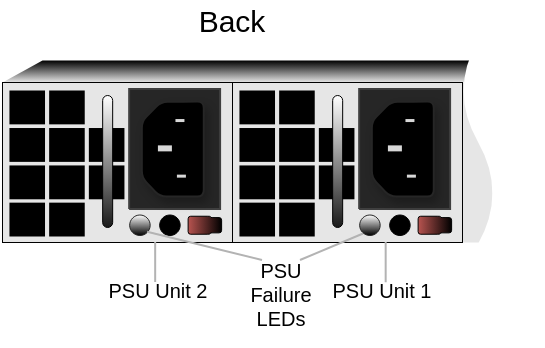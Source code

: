 <mxfile version="14.9.4" type="device"><diagram id="KMcxD_Hfu1oPM4u3RyKm" name="Page-1"><mxGraphModel dx="618" dy="368" grid="1" gridSize="10" guides="1" tooltips="1" connect="1" arrows="1" fold="1" page="1" pageScale="1" pageWidth="850" pageHeight="1100" math="0" shadow="0"><root><mxCell id="0"/><mxCell id="1" parent="0"/><mxCell id="4VwqD9fQMVnzG3LPeEwB-143" value="" style="rounded=0;whiteSpace=wrap;html=1;strokeWidth=0.5;strokeColor=none;fillColor=#E6E6E6;" parent="1" vertex="1"><mxGeometry x="10" y="51" width="245" height="80" as="geometry"/></mxCell><mxCell id="4VwqD9fQMVnzG3LPeEwB-151" value="" style="shape=trapezoid;perimeter=trapezoidPerimeter;whiteSpace=wrap;html=1;fixedSize=1;shadow=0;strokeWidth=0.25;strokeColor=none;fillColor=#000000;gradientColor=#E6E6E6;" parent="1" vertex="1"><mxGeometry x="10" y="40" width="255" height="11" as="geometry"/></mxCell><mxCell id="4VwqD9fQMVnzG3LPeEwB-697" style="vsdxID=189;shape=stencil(nZLdDoIwDIWfprekdMkI14gv4BMsbrpFZGTg79M7qBqDgQTuunO+rst6QBStVY0BwrYL/mRuTncWxAaIXG1NcF2sQJQgioMP5hj8pdZ8blQkCQfFaO5Je5pQhf3OPc1bSyhjmfvO/trPu7Mr5dd+sJIlMh+ELfOVq2d5nIZxHZjiDPr/gIV4TolIpxs+t63El/7emI/FsFheuasqzsWvPw5ClDhEonwB);labelBackgroundColor=none;rounded=1;html=1;whiteSpace=wrap;aspect=fixed;fillColor=#B85450;strokeWidth=0.5;gradientColor=#000000;gradientDirection=east;" parent="1" vertex="1"><mxGeometry x="102.81" y="117.87" width="16.75" height="9" as="geometry"/></mxCell><mxCell id="4VwqD9fQMVnzG3LPeEwB-698" style="vsdxID=190;fillColor=#ffffff;gradientColor=#000000;shape=stencil(vVHLDsIgEPwajiQI6RfU+h8bu22JCGRB2/69kG1iazx58DazM/vIjjBtmiCi0CplCjecbZ8nYc5Ca+snJJsLEqYTph0C4Ujh4XvmEaqzont41gkL96naodXKrGF6YSfQtUi0OXXDVlqPfJNP6usotUhYbJIUMmQb/GGrAxpRljVycDBuc1hKM2LclX8/7H9nFfB+82Cd45T2+mcspcSRmu4F);strokeColor=#262626;labelBackgroundColor=none;rounded=0;html=1;whiteSpace=wrap;strokeWidth=0.5;" parent="1" vertex="1"><mxGeometry x="73.583" y="117.248" width="10.253" height="10.253" as="geometry"/></mxCell><mxCell id="4VwqD9fQMVnzG3LPeEwB-729" value="" style="group;aspect=fixed;" parent="1" vertex="1" connectable="0"><mxGeometry x="73.583" y="54.5" width="45.46" height="60" as="geometry"/></mxCell><mxCell id="4VwqD9fQMVnzG3LPeEwB-690" style="vsdxID=182;rotation=0;fillColor=#262626;gradientColor=none;shape=stencil(nZBLDoAgDERP0z3SIyjew0SURgSD+Lu9kMZoXLhwN9O+tukAlrNpJg1SzDH4QW/URgNYgZTkjA4UkwJUgGXng+6DX1zLfmoymdXo17xh5zmRJ6Q42BWCfc2oJfdAr+Yv+AP9Cb7OJ3H/2JG1HNGz/84klThPVCc=);strokeColor=#3f3f3f;shadow=0;labelBackgroundColor=none;rounded=0;html=1;whiteSpace=wrap;" parent="4VwqD9fQMVnzG3LPeEwB-729" vertex="1"><mxGeometry width="45.46" height="60.0" as="geometry"/></mxCell><mxCell id="4VwqD9fQMVnzG3LPeEwB-691" style="vsdxID=183;rotation=0;fillColor=none;gradientColor=none;strokeColor=none;shadow=1;labelBackgroundColor=none;rounded=0;html=1;whiteSpace=wrap;" parent="4VwqD9fQMVnzG3LPeEwB-729" vertex="1"><mxGeometry x="6.334" y="6.247" width="30.973" height="47.5" as="geometry"/></mxCell><mxCell id="4VwqD9fQMVnzG3LPeEwB-692" style="vsdxID=184;rotation=0;fillColor=#000000;gradientColor=none;shape=stencil(jZHdDsIgDIWfhlvStf6M6zlfwCcgDh0Rx8Lw9+llqybOqNldz+lXoBxBRVfr1giELgZ/MBdbxVrQSiDapjbBxlQJKgUVOx/MPvhTU7FudSIRBsdUPJP1NIIO2429G/ZIEiD7PHj05/7C63MEgJs31qzWjDrb/EFf+iuMuVTz6fj45BxktpwKI8iF+g0TSIXjFeWMpm85enQqhn/nRKxzHNt7/zOnZHHGVD4A);strokeColor=#262626;shadow=1;labelBackgroundColor=#ffffff;rounded=1;html=1;whiteSpace=wrap;" parent="4VwqD9fQMVnzG3LPeEwB-691" vertex="1"><mxGeometry width="30.973" height="47.5" as="geometry"/></mxCell><mxCell id="4VwqD9fQMVnzG3LPeEwB-693" style="vsdxID=185;rotation=0;fillColor=#d8d8d8;gradientColor=none;shape=stencil(nZBLDoAgDERP0z3SIyjew0SURgSD+Lu9kMZoXLhwN9O+tukAlrNpJg1SzDH4QW/URgNYgZTkjA4UkwJUgGXng+6DX1zLfmoymdXo17xh5zmRJ6Q42BWCfc2oJfdAr+Yv+AP9Cb7OJ3H/2JG1HNGz/84klThPVCc=);strokeColor=none;shadow=1;labelBackgroundColor=none;rounded=0;html=1;whiteSpace=wrap;" parent="4VwqD9fQMVnzG3LPeEwB-691" vertex="1"><mxGeometry x="8.039" y="21.944" width="6.994" height="3.0" as="geometry"/></mxCell><mxCell id="4VwqD9fQMVnzG3LPeEwB-694" style="vsdxID=186;rotation=0;fillColor=#d8d8d8;gradientColor=none;shape=stencil(nZBLDoAgDERP0z3SIyjew0SURgSD+Lu9kMZoXLhwN9O+tukAlrNpJg1SzDH4QW/URgNYgZTkjA4UkwJUgGXng+6DX1zLfmoymdXo17xh5zmRJ6Q42BWCfc2oJfdAr+Yv+AP9Cb7OJ3H/2JG1HNGz/84klThPVCc=);strokeColor=none;shadow=1;labelBackgroundColor=none;rounded=0;html=1;whiteSpace=wrap;" parent="4VwqD9fQMVnzG3LPeEwB-691" vertex="1"><mxGeometry x="16.809" y="8.778" width="4.496" height="1.5" as="geometry"/></mxCell><mxCell id="4VwqD9fQMVnzG3LPeEwB-695" style="vsdxID=187;rotation=0;fillColor=#d8d8d8;gradientColor=none;shape=stencil(nZBLDoAgDERP0z3SIyjew0SURgSD+Lu9kMZoXLhwN9O+tukAlrNpJg1SzDH4QW/URgNYgZTkjA4UkwJUgGXng+6DX1zLfmoymdXo17xh5zmRJ6Q42BWCfc2oJfdAr+Yv+AP9Cb7OJ3H/2JG1HNGz/84klThPVCc=);strokeColor=none;shadow=1;labelBackgroundColor=none;rounded=0;html=1;whiteSpace=wrap;" parent="4VwqD9fQMVnzG3LPeEwB-691" vertex="1"><mxGeometry x="17.54" y="36.574" width="4.496" height="1.5" as="geometry"/></mxCell><mxCell id="4VwqD9fQMVnzG3LPeEwB-730" style="vsdxID=190;shape=stencil(vVHLDsIgEPwajiQI6RfU+h8bu22JCGRB2/69kG1iazx58DazM/vIjjBtmiCi0CplCjecbZ8nYc5Ca+snJJsLEqYTph0C4Ujh4XvmEaqzont41gkL96naodXKrGF6YSfQtUi0OXXDVlqPfJNP6usotUhYbJIUMmQb/GGrAxpRljVycDBuc1hKM2LclX8/7H9nFfB+82Cd45T2+mcspcSRmu4F);labelBackgroundColor=none;rounded=0;html=1;whiteSpace=wrap;strokeWidth=0.5;fillColor=#000000;" parent="1" vertex="1"><mxGeometry x="88.583" y="117.248" width="10.253" height="10.253" as="geometry"/></mxCell><mxCell id="4VwqD9fQMVnzG3LPeEwB-742" value="" style="group;aspect=fixed;" parent="1" vertex="1" connectable="0"><mxGeometry x="13.47" y="55.003" width="57.5" height="73" as="geometry"/></mxCell><mxCell id="4VwqD9fQMVnzG3LPeEwB-721" value="" style="rounded=0;whiteSpace=wrap;html=1;strokeWidth=0.5;fillColor=#000000;strokeColor=none;" parent="4VwqD9fQMVnzG3LPeEwB-742" vertex="1"><mxGeometry y="18.758" width="17.79" height="16.927" as="geometry"/></mxCell><mxCell id="4VwqD9fQMVnzG3LPeEwB-722" value="" style="rounded=0;whiteSpace=wrap;html=1;strokeWidth=0.5;fillColor=#000000;strokeColor=none;" parent="4VwqD9fQMVnzG3LPeEwB-742" vertex="1"><mxGeometry x="19.857" y="18.758" width="17.79" height="16.927" as="geometry"/></mxCell><mxCell id="4VwqD9fQMVnzG3LPeEwB-734" value="" style="rounded=0;whiteSpace=wrap;html=1;strokeWidth=0.5;fillColor=#000000;strokeColor=none;" parent="4VwqD9fQMVnzG3LPeEwB-742" vertex="1"><mxGeometry x="39.71" y="18.758" width="17.79" height="16.927" as="geometry"/></mxCell><mxCell id="4VwqD9fQMVnzG3LPeEwB-735" value="" style="rounded=0;whiteSpace=wrap;html=1;strokeWidth=0.5;fillColor=#000000;strokeColor=none;" parent="4VwqD9fQMVnzG3LPeEwB-742" vertex="1"><mxGeometry y="37.469" width="17.79" height="16.927" as="geometry"/></mxCell><mxCell id="4VwqD9fQMVnzG3LPeEwB-736" value="" style="rounded=0;whiteSpace=wrap;html=1;strokeWidth=0.5;fillColor=#000000;strokeColor=none;" parent="4VwqD9fQMVnzG3LPeEwB-742" vertex="1"><mxGeometry x="19.857" y="37.469" width="17.79" height="16.927" as="geometry"/></mxCell><mxCell id="4VwqD9fQMVnzG3LPeEwB-737" value="" style="rounded=0;whiteSpace=wrap;html=1;strokeWidth=0.5;fillColor=#000000;strokeColor=none;" parent="4VwqD9fQMVnzG3LPeEwB-742" vertex="1"><mxGeometry x="39.71" y="37.469" width="17.79" height="16.927" as="geometry"/></mxCell><mxCell id="4VwqD9fQMVnzG3LPeEwB-738" value="" style="rounded=0;whiteSpace=wrap;html=1;strokeWidth=0.5;fillColor=#000000;strokeColor=none;" parent="4VwqD9fQMVnzG3LPeEwB-742" vertex="1"><mxGeometry width="17.79" height="16.927" as="geometry"/></mxCell><mxCell id="4VwqD9fQMVnzG3LPeEwB-739" value="" style="rounded=0;whiteSpace=wrap;html=1;strokeWidth=0.5;fillColor=#000000;strokeColor=none;" parent="4VwqD9fQMVnzG3LPeEwB-742" vertex="1"><mxGeometry x="19.857" width="17.79" height="16.927" as="geometry"/></mxCell><mxCell id="4VwqD9fQMVnzG3LPeEwB-740" value="" style="rounded=0;whiteSpace=wrap;html=1;strokeWidth=0.5;fillColor=#000000;strokeColor=none;" parent="4VwqD9fQMVnzG3LPeEwB-742" vertex="1"><mxGeometry y="56.073" width="17.79" height="16.927" as="geometry"/></mxCell><mxCell id="4VwqD9fQMVnzG3LPeEwB-741" value="" style="rounded=0;whiteSpace=wrap;html=1;strokeWidth=0.5;fillColor=#000000;strokeColor=none;" parent="4VwqD9fQMVnzG3LPeEwB-742" vertex="1"><mxGeometry x="19.857" y="56.073" width="17.79" height="16.927" as="geometry"/></mxCell><mxCell id="4VwqD9fQMVnzG3LPeEwB-718" value="" style="rounded=1;whiteSpace=wrap;html=1;shadow=0;strokeColor=#000000;strokeWidth=0.5;rotation=90;gradientColor=#ffffff;gradientDirection=west;fillColor=#1A1A1A;arcSize=50;" parent="1" vertex="1"><mxGeometry x="29.58" y="88" width="66" height="5" as="geometry"/></mxCell><mxCell id="4VwqD9fQMVnzG3LPeEwB-743" value="" style="rounded=0;whiteSpace=wrap;html=1;strokeWidth=0.5;gradientColor=#000000;fillColor=none;" parent="1" vertex="1"><mxGeometry x="125" y="51" width="115" height="80" as="geometry"/></mxCell><mxCell id="4VwqD9fQMVnzG3LPeEwB-744" style="vsdxID=189;shape=stencil(nZLdDoIwDIWfprekdMkI14gv4BMsbrpFZGTg79M7qBqDgQTuunO+rst6QBStVY0BwrYL/mRuTncWxAaIXG1NcF2sQJQgioMP5hj8pdZ8blQkCQfFaO5Je5pQhf3OPc1bSyhjmfvO/trPu7Mr5dd+sJIlMh+ELfOVq2d5nIZxHZjiDPr/gIV4TolIpxs+t63El/7emI/FsFheuasqzsWvPw5ClDhEonwB);labelBackgroundColor=none;rounded=1;html=1;whiteSpace=wrap;aspect=fixed;fillColor=#B85450;strokeWidth=0.5;gradientColor=#000000;gradientDirection=east;" parent="1" vertex="1"><mxGeometry x="217.81" y="117.87" width="16.75" height="9" as="geometry"/></mxCell><mxCell id="4VwqD9fQMVnzG3LPeEwB-745" style="vsdxID=190;fillColor=#ffffff;gradientColor=#000000;shape=stencil(vVHLDsIgEPwajiQI6RfU+h8bu22JCGRB2/69kG1iazx58DazM/vIjjBtmiCi0CplCjecbZ8nYc5Ca+snJJsLEqYTph0C4Ujh4XvmEaqzont41gkL96naodXKrGF6YSfQtUi0OXXDVlqPfJNP6usotUhYbJIUMmQb/GGrAxpRljVycDBuc1hKM2LclX8/7H9nFfB+82Cd45T2+mcspcSRmu4F);strokeColor=#262626;labelBackgroundColor=none;rounded=0;html=1;whiteSpace=wrap;strokeWidth=0.5;" parent="1" vertex="1"><mxGeometry x="188.583" y="117.248" width="10.253" height="10.253" as="geometry"/></mxCell><mxCell id="4VwqD9fQMVnzG3LPeEwB-746" value="" style="group;aspect=fixed;" parent="1" vertex="1" connectable="0"><mxGeometry x="188.583" y="54.5" width="45.46" height="60" as="geometry"/></mxCell><mxCell id="4VwqD9fQMVnzG3LPeEwB-747" style="vsdxID=182;rotation=0;fillColor=#262626;gradientColor=none;shape=stencil(nZBLDoAgDERP0z3SIyjew0SURgSD+Lu9kMZoXLhwN9O+tukAlrNpJg1SzDH4QW/URgNYgZTkjA4UkwJUgGXng+6DX1zLfmoymdXo17xh5zmRJ6Q42BWCfc2oJfdAr+Yv+AP9Cb7OJ3H/2JG1HNGz/84klThPVCc=);strokeColor=#3f3f3f;shadow=0;labelBackgroundColor=none;rounded=0;html=1;whiteSpace=wrap;" parent="4VwqD9fQMVnzG3LPeEwB-746" vertex="1"><mxGeometry width="45.46" height="60.0" as="geometry"/></mxCell><mxCell id="4VwqD9fQMVnzG3LPeEwB-748" style="vsdxID=183;rotation=0;fillColor=none;gradientColor=none;strokeColor=none;shadow=1;labelBackgroundColor=none;rounded=0;html=1;whiteSpace=wrap;" parent="4VwqD9fQMVnzG3LPeEwB-746" vertex="1"><mxGeometry x="6.334" y="6.247" width="30.973" height="47.5" as="geometry"/></mxCell><mxCell id="4VwqD9fQMVnzG3LPeEwB-749" style="vsdxID=184;rotation=0;fillColor=#000000;gradientColor=none;shape=stencil(jZHdDsIgDIWfhlvStf6M6zlfwCcgDh0Rx8Lw9+llqybOqNldz+lXoBxBRVfr1giELgZ/MBdbxVrQSiDapjbBxlQJKgUVOx/MPvhTU7FudSIRBsdUPJP1NIIO2429G/ZIEiD7PHj05/7C63MEgJs31qzWjDrb/EFf+iuMuVTz6fj45BxktpwKI8iF+g0TSIXjFeWMpm85enQqhn/nRKxzHNt7/zOnZHHGVD4A);strokeColor=#262626;shadow=1;labelBackgroundColor=#ffffff;rounded=1;html=1;whiteSpace=wrap;" parent="4VwqD9fQMVnzG3LPeEwB-748" vertex="1"><mxGeometry width="30.973" height="47.5" as="geometry"/></mxCell><mxCell id="4VwqD9fQMVnzG3LPeEwB-750" style="vsdxID=185;rotation=0;fillColor=#d8d8d8;gradientColor=none;shape=stencil(nZBLDoAgDERP0z3SIyjew0SURgSD+Lu9kMZoXLhwN9O+tukAlrNpJg1SzDH4QW/URgNYgZTkjA4UkwJUgGXng+6DX1zLfmoymdXo17xh5zmRJ6Q42BWCfc2oJfdAr+Yv+AP9Cb7OJ3H/2JG1HNGz/84klThPVCc=);strokeColor=none;shadow=1;labelBackgroundColor=none;rounded=0;html=1;whiteSpace=wrap;" parent="4VwqD9fQMVnzG3LPeEwB-748" vertex="1"><mxGeometry x="8.039" y="21.944" width="6.994" height="3.0" as="geometry"/></mxCell><mxCell id="4VwqD9fQMVnzG3LPeEwB-751" style="vsdxID=186;rotation=0;fillColor=#d8d8d8;gradientColor=none;shape=stencil(nZBLDoAgDERP0z3SIyjew0SURgSD+Lu9kMZoXLhwN9O+tukAlrNpJg1SzDH4QW/URgNYgZTkjA4UkwJUgGXng+6DX1zLfmoymdXo17xh5zmRJ6Q42BWCfc2oJfdAr+Yv+AP9Cb7OJ3H/2JG1HNGz/84klThPVCc=);strokeColor=none;shadow=1;labelBackgroundColor=none;rounded=0;html=1;whiteSpace=wrap;" parent="4VwqD9fQMVnzG3LPeEwB-748" vertex="1"><mxGeometry x="16.809" y="8.778" width="4.496" height="1.5" as="geometry"/></mxCell><mxCell id="4VwqD9fQMVnzG3LPeEwB-752" style="vsdxID=187;rotation=0;fillColor=#d8d8d8;gradientColor=none;shape=stencil(nZBLDoAgDERP0z3SIyjew0SURgSD+Lu9kMZoXLhwN9O+tukAlrNpJg1SzDH4QW/URgNYgZTkjA4UkwJUgGXng+6DX1zLfmoymdXo17xh5zmRJ6Q42BWCfc2oJfdAr+Yv+AP9Cb7OJ3H/2JG1HNGz/84klThPVCc=);strokeColor=none;shadow=1;labelBackgroundColor=none;rounded=0;html=1;whiteSpace=wrap;" parent="4VwqD9fQMVnzG3LPeEwB-748" vertex="1"><mxGeometry x="17.54" y="36.574" width="4.496" height="1.5" as="geometry"/></mxCell><mxCell id="4VwqD9fQMVnzG3LPeEwB-753" style="vsdxID=190;shape=stencil(vVHLDsIgEPwajiQI6RfU+h8bu22JCGRB2/69kG1iazx58DazM/vIjjBtmiCi0CplCjecbZ8nYc5Ca+snJJsLEqYTph0C4Ujh4XvmEaqzont41gkL96naodXKrGF6YSfQtUi0OXXDVlqPfJNP6usotUhYbJIUMmQb/GGrAxpRljVycDBuc1hKM2LclX8/7H9nFfB+82Cd45T2+mcspcSRmu4F);labelBackgroundColor=none;rounded=0;html=1;whiteSpace=wrap;strokeWidth=0.5;fillColor=#000000;" parent="1" vertex="1"><mxGeometry x="203.583" y="117.248" width="10.253" height="10.253" as="geometry"/></mxCell><mxCell id="4VwqD9fQMVnzG3LPeEwB-754" value="" style="group;aspect=fixed;" parent="1" vertex="1" connectable="0"><mxGeometry x="128.47" y="55.003" width="57.5" height="73" as="geometry"/></mxCell><mxCell id="4VwqD9fQMVnzG3LPeEwB-755" value="" style="rounded=0;whiteSpace=wrap;html=1;strokeWidth=0.5;fillColor=#000000;strokeColor=none;" parent="4VwqD9fQMVnzG3LPeEwB-754" vertex="1"><mxGeometry y="18.758" width="17.79" height="16.927" as="geometry"/></mxCell><mxCell id="4VwqD9fQMVnzG3LPeEwB-756" value="" style="rounded=0;whiteSpace=wrap;html=1;strokeWidth=0.5;fillColor=#000000;strokeColor=none;" parent="4VwqD9fQMVnzG3LPeEwB-754" vertex="1"><mxGeometry x="19.857" y="18.758" width="17.79" height="16.927" as="geometry"/></mxCell><mxCell id="4VwqD9fQMVnzG3LPeEwB-757" value="" style="rounded=0;whiteSpace=wrap;html=1;strokeWidth=0.5;fillColor=#000000;strokeColor=none;" parent="4VwqD9fQMVnzG3LPeEwB-754" vertex="1"><mxGeometry x="39.71" y="18.758" width="17.79" height="16.927" as="geometry"/></mxCell><mxCell id="4VwqD9fQMVnzG3LPeEwB-758" value="" style="rounded=0;whiteSpace=wrap;html=1;strokeWidth=0.5;fillColor=#000000;strokeColor=none;" parent="4VwqD9fQMVnzG3LPeEwB-754" vertex="1"><mxGeometry y="37.469" width="17.79" height="16.927" as="geometry"/></mxCell><mxCell id="4VwqD9fQMVnzG3LPeEwB-759" value="" style="rounded=0;whiteSpace=wrap;html=1;strokeWidth=0.5;fillColor=#000000;strokeColor=none;" parent="4VwqD9fQMVnzG3LPeEwB-754" vertex="1"><mxGeometry x="19.857" y="37.469" width="17.79" height="16.927" as="geometry"/></mxCell><mxCell id="4VwqD9fQMVnzG3LPeEwB-760" value="" style="rounded=0;whiteSpace=wrap;html=1;strokeWidth=0.5;fillColor=#000000;strokeColor=none;" parent="4VwqD9fQMVnzG3LPeEwB-754" vertex="1"><mxGeometry x="39.71" y="37.469" width="17.79" height="16.927" as="geometry"/></mxCell><mxCell id="4VwqD9fQMVnzG3LPeEwB-761" value="" style="rounded=0;whiteSpace=wrap;html=1;strokeWidth=0.5;fillColor=#000000;strokeColor=none;" parent="4VwqD9fQMVnzG3LPeEwB-754" vertex="1"><mxGeometry width="17.79" height="16.927" as="geometry"/></mxCell><mxCell id="4VwqD9fQMVnzG3LPeEwB-762" value="" style="rounded=0;whiteSpace=wrap;html=1;strokeWidth=0.5;fillColor=#000000;strokeColor=none;" parent="4VwqD9fQMVnzG3LPeEwB-754" vertex="1"><mxGeometry x="19.857" width="17.79" height="16.927" as="geometry"/></mxCell><mxCell id="4VwqD9fQMVnzG3LPeEwB-763" value="" style="rounded=0;whiteSpace=wrap;html=1;strokeWidth=0.5;fillColor=#000000;strokeColor=none;" parent="4VwqD9fQMVnzG3LPeEwB-754" vertex="1"><mxGeometry y="56.073" width="17.79" height="16.927" as="geometry"/></mxCell><mxCell id="4VwqD9fQMVnzG3LPeEwB-764" value="" style="rounded=0;whiteSpace=wrap;html=1;strokeWidth=0.5;fillColor=#000000;strokeColor=none;" parent="4VwqD9fQMVnzG3LPeEwB-754" vertex="1"><mxGeometry x="19.857" y="56.073" width="17.79" height="16.927" as="geometry"/></mxCell><mxCell id="4VwqD9fQMVnzG3LPeEwB-765" value="" style="rounded=1;whiteSpace=wrap;html=1;shadow=0;strokeColor=#000000;strokeWidth=0.5;rotation=90;gradientColor=#ffffff;gradientDirection=west;fillColor=#1A1A1A;arcSize=50;" parent="1" vertex="1"><mxGeometry x="144.58" y="88" width="66" height="5" as="geometry"/></mxCell><mxCell id="4VwqD9fQMVnzG3LPeEwB-731" value="" style="rounded=0;whiteSpace=wrap;html=1;strokeWidth=0.5;gradientColor=#000000;fillColor=none;" parent="1" vertex="1"><mxGeometry x="10" y="51" width="115" height="80" as="geometry"/></mxCell><mxCell id="fedMn2WOfF90to9gc-yZ-52" value="&lt;span style=&quot;font-weight: normal&quot;&gt;Back&lt;/span&gt;" style="text;html=1;strokeColor=none;fillColor=none;align=center;verticalAlign=middle;whiteSpace=wrap;rounded=0;shadow=0;fontSize=15;fontStyle=1" parent="1" vertex="1"><mxGeometry x="13.47" y="10" width="224.45" height="20" as="geometry"/></mxCell><mxCell id="-oGU20Crhm4sFMO4isSl-2" value="PSU Unit 1" style="text;whiteSpace=wrap;html=1;fontSize=10;align=center;" parent="1" vertex="1"><mxGeometry x="160" y="143" width="80.22" height="20" as="geometry"/></mxCell><mxCell id="-oGU20Crhm4sFMO4isSl-3" value="" style="endArrow=none;html=1;fontSize=10;shadow=0;strokeColor=#B3B3B3;exitX=1.017;exitY=0.535;exitDx=0;exitDy=0;exitPerimeter=0;" parent="1" edge="1"><mxGeometry width="50" height="50" relative="1" as="geometry"><mxPoint x="201.834" y="131" as="sourcePoint"/><mxPoint x="201.84" y="151.16" as="targetPoint"/></mxGeometry></mxCell><mxCell id="-oGU20Crhm4sFMO4isSl-4" value="" style="endArrow=none;html=1;fontSize=10;shadow=0;strokeColor=#B3B3B3;exitX=1.017;exitY=0.535;exitDx=0;exitDy=0;exitPerimeter=0;" parent="1" edge="1"><mxGeometry width="50" height="50" relative="1" as="geometry"><mxPoint x="86.584" y="131" as="sourcePoint"/><mxPoint x="86.59" y="151.0" as="targetPoint"/></mxGeometry></mxCell><mxCell id="sBMHvyOdOszXJXWUNllr-2" value="PSU Unit 2" style="text;whiteSpace=wrap;html=1;fontSize=10;align=center;" vertex="1" parent="1"><mxGeometry x="48.25" y="143" width="80.22" height="20" as="geometry"/></mxCell><mxCell id="sBMHvyOdOszXJXWUNllr-3" value="PSU&lt;br&gt;Failure&lt;br&gt;LEDs" style="text;whiteSpace=wrap;html=1;fontSize=10;align=center;" vertex="1" parent="1"><mxGeometry x="133" y="133" width="33.03" height="50" as="geometry"/></mxCell><mxCell id="sBMHvyOdOszXJXWUNllr-4" value="" style="endArrow=none;html=1;fontSize=10;shadow=0;strokeColor=#B3B3B3;exitX=0.287;exitY=0.928;exitDx=0;exitDy=0;exitPerimeter=0;" edge="1" parent="1"><mxGeometry width="50" height="50" relative="1" as="geometry"><mxPoint x="190.526" y="126.763" as="sourcePoint"/><mxPoint x="159" y="140" as="targetPoint"/></mxGeometry></mxCell><mxCell id="sBMHvyOdOszXJXWUNllr-5" value="" style="endArrow=none;html=1;fontSize=10;shadow=0;strokeColor=#B3B3B3;" edge="1" parent="1"><mxGeometry width="50" height="50" relative="1" as="geometry"><mxPoint x="82.56" y="125.87" as="sourcePoint"/><mxPoint x="140" y="140" as="targetPoint"/></mxGeometry></mxCell><mxCell id="sBMHvyOdOszXJXWUNllr-1" value="" style="shape=tape;whiteSpace=wrap;html=1;rotation=90;strokeColor=none;" vertex="1" parent="1"><mxGeometry x="209" y="61" width="102" height="40" as="geometry"/></mxCell></root></mxGraphModel></diagram></mxfile>